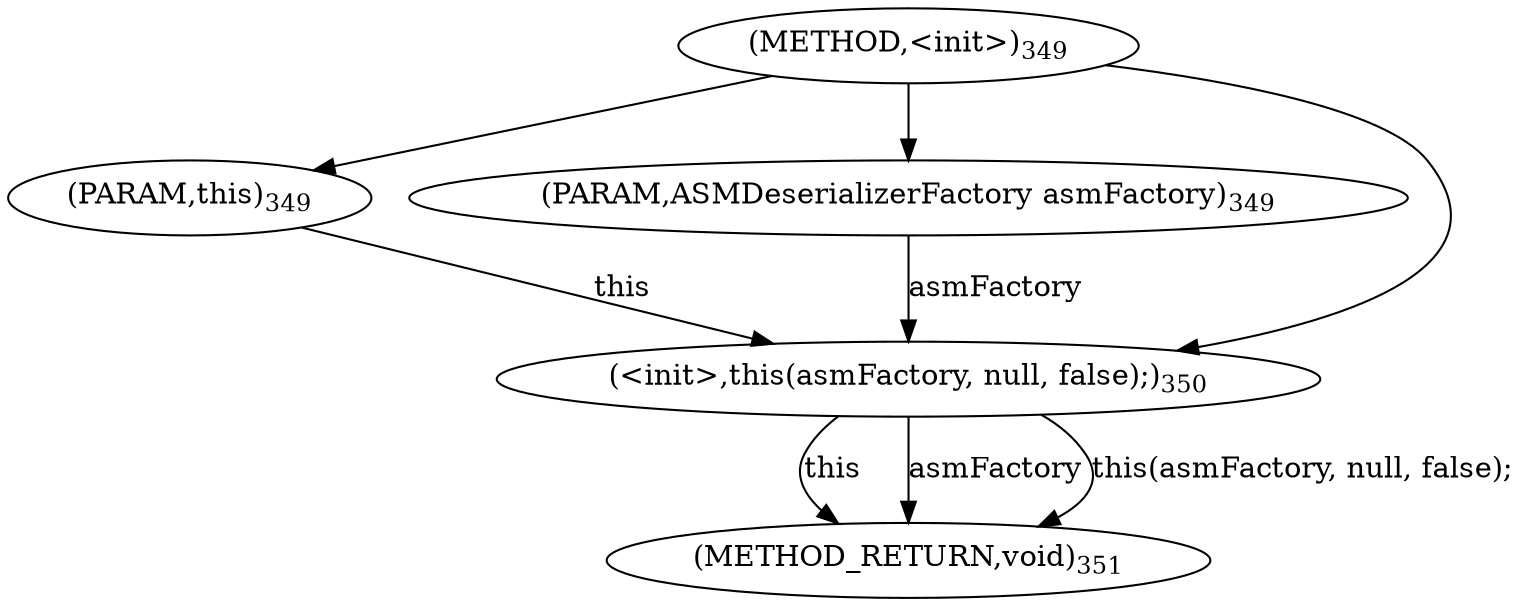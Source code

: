 digraph "&lt;init&gt;" {  
"336" [label = <(METHOD,&lt;init&gt;)<SUB>349</SUB>> ]
"340" [label = <(METHOD_RETURN,void)<SUB>351</SUB>> ]
"121" [label = <(PARAM,this)<SUB>349</SUB>> ]
"166" [label = <(PARAM,ASMDeserializerFactory asmFactory)<SUB>349</SUB>> ]
"164" [label = <(&lt;init&gt;,this(asmFactory, null, false);)<SUB>350</SUB>> ]
"164" [label = <(&lt;init&gt;,this(asmFactory, null, false);)<SUB>350</SUB>> ]
"164" [label = <(&lt;init&gt;,this(asmFactory, null, false);)<SUB>350</SUB>> ]
"164" [label = <(&lt;init&gt;,this(asmFactory, null, false);)<SUB>350</SUB>> ]
"164" [label = <(&lt;init&gt;,this(asmFactory, null, false);)<SUB>350</SUB>> ]
  "164" -> "340"  [ label = "this"] 
  "164" -> "340"  [ label = "asmFactory"] 
  "164" -> "340"  [ label = "this(asmFactory, null, false);"] 
  "336" -> "121" 
  "336" -> "166" 
  "121" -> "164"  [ label = "this"] 
  "336" -> "164" 
  "166" -> "164"  [ label = "asmFactory"] 
}

